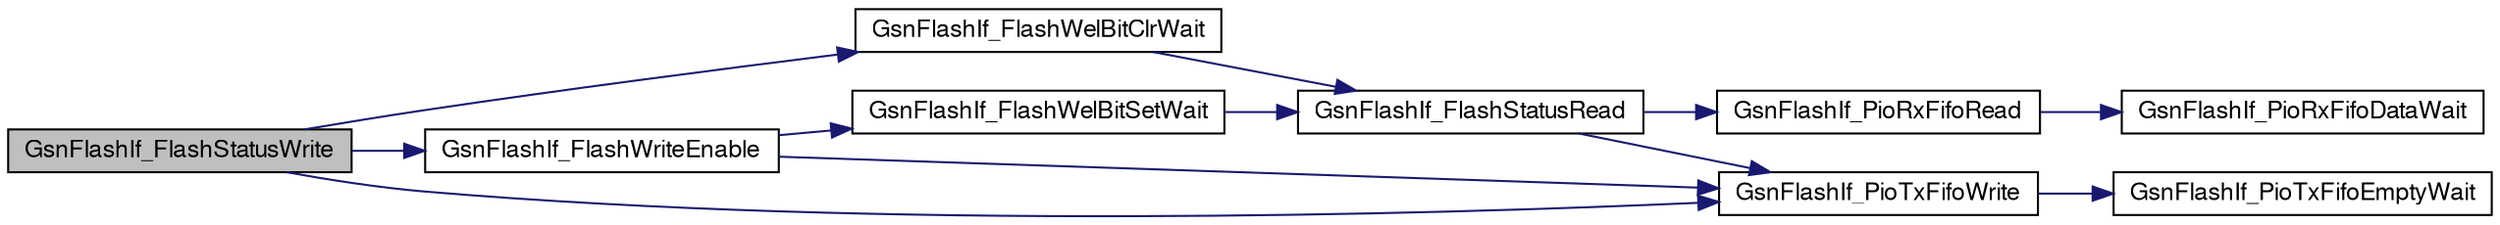 digraph G
{
  edge [fontname="FreeSans",fontsize="12",labelfontname="FreeSans",labelfontsize="12"];
  node [fontname="FreeSans",fontsize="12",shape=record];
  rankdir=LR;
  Node1 [label="GsnFlashIf_FlashStatusWrite",height=0.2,width=0.4,color="black", fillcolor="grey75", style="filled" fontcolor="black"];
  Node1 -> Node2 [color="midnightblue",fontsize="12",style="solid"];
  Node2 [label="GsnFlashIf_FlashWelBitClrWait",height=0.2,width=0.4,color="black", fillcolor="white", style="filled",URL="$a00669.html#gacbb20c31b55b63691495359dad00ccc6",tooltip="FlashIf FlashWelBitClrWait."];
  Node2 -> Node3 [color="midnightblue",fontsize="12",style="solid"];
  Node3 [label="GsnFlashIf_FlashStatusRead",height=0.2,width=0.4,color="black", fillcolor="white", style="filled",URL="$a00669.html#ga48297488ec4d500970cb6950cae78570",tooltip="FlashIf Flash Status Read."];
  Node3 -> Node4 [color="midnightblue",fontsize="12",style="solid"];
  Node4 [label="GsnFlashIf_PioRxFifoRead",height=0.2,width=0.4,color="black", fillcolor="white", style="filled",URL="$a00669.html#ga3c41c43e8ea5c81f7c5307820685fdaf",tooltip="Read FlashIf Pio Rx fifo Data."];
  Node4 -> Node5 [color="midnightblue",fontsize="12",style="solid"];
  Node5 [label="GsnFlashIf_PioRxFifoDataWait",height=0.2,width=0.4,color="black", fillcolor="white", style="filled",URL="$a00669.html#ga035c5d3ec64ab8e86cacf6cd39762303",tooltip="Wait for FlashIf Pio Rx fifo Data."];
  Node3 -> Node6 [color="midnightblue",fontsize="12",style="solid"];
  Node6 [label="GsnFlashIf_PioTxFifoWrite",height=0.2,width=0.4,color="black", fillcolor="white", style="filled",URL="$a00669.html#ga31cfba744b7133b256ba57713dc14e0f",tooltip="FlashIf Pio Tx fifo write."];
  Node6 -> Node7 [color="midnightblue",fontsize="12",style="solid"];
  Node7 [label="GsnFlashIf_PioTxFifoEmptyWait",height=0.2,width=0.4,color="black", fillcolor="white", style="filled",URL="$a00669.html#ga0e52d153a54a5e099ea53b4ab2ba02bc",tooltip="Wait for FlashIf Pio Tx fifo empty."];
  Node1 -> Node8 [color="midnightblue",fontsize="12",style="solid"];
  Node8 [label="GsnFlashIf_FlashWriteEnable",height=0.2,width=0.4,color="black", fillcolor="white", style="filled",URL="$a00669.html#ga73f637bd9c4acf82825974b750102043",tooltip="FlashIf Flash Write Enable."];
  Node8 -> Node9 [color="midnightblue",fontsize="12",style="solid"];
  Node9 [label="GsnFlashIf_FlashWelBitSetWait",height=0.2,width=0.4,color="black", fillcolor="white", style="filled",URL="$a00669.html#gaa4154e89e9e4a898ea3201fe01399563",tooltip="FlashIf FlashWelBitSetWait."];
  Node9 -> Node3 [color="midnightblue",fontsize="12",style="solid"];
  Node8 -> Node6 [color="midnightblue",fontsize="12",style="solid"];
  Node1 -> Node6 [color="midnightblue",fontsize="12",style="solid"];
}
